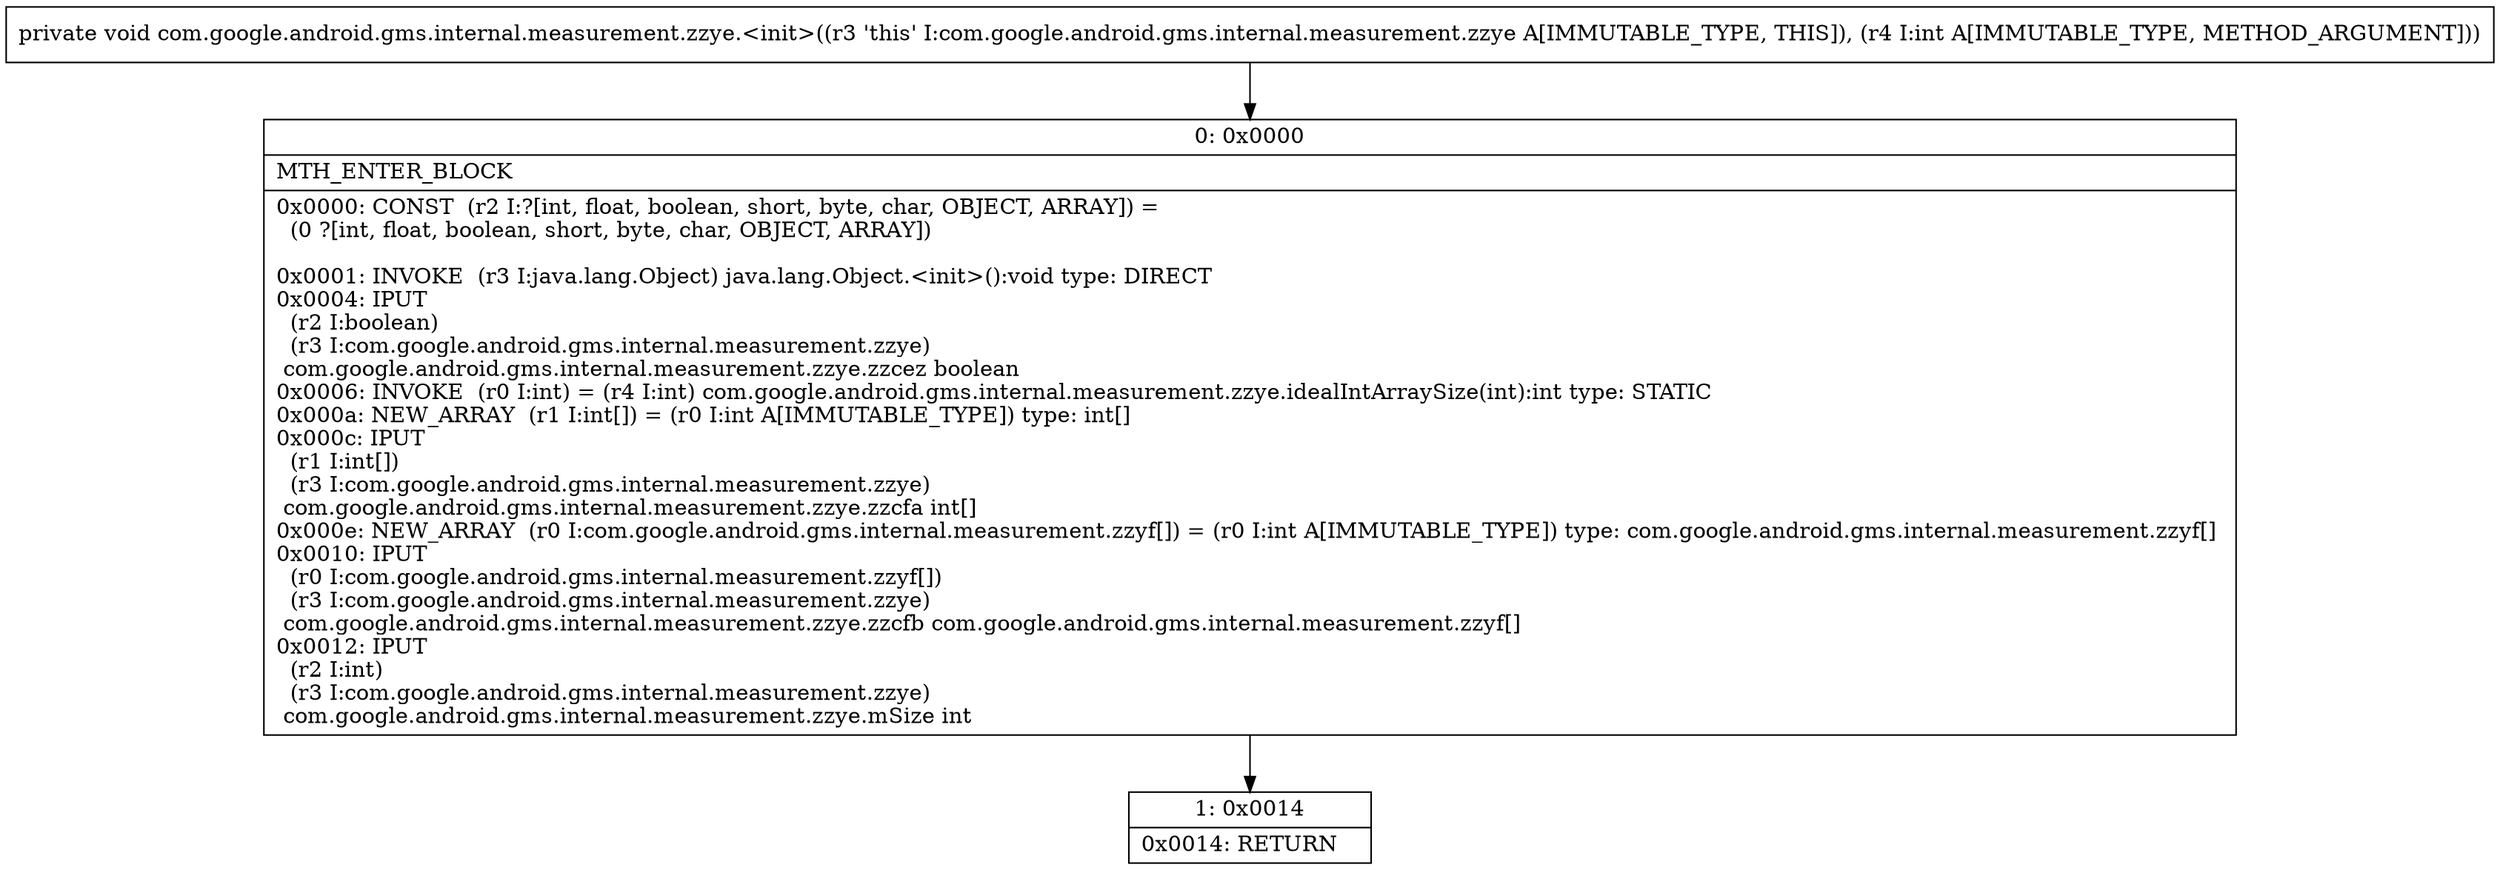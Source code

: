digraph "CFG forcom.google.android.gms.internal.measurement.zzye.\<init\>(I)V" {
Node_0 [shape=record,label="{0\:\ 0x0000|MTH_ENTER_BLOCK\l|0x0000: CONST  (r2 I:?[int, float, boolean, short, byte, char, OBJECT, ARRAY]) = \l  (0 ?[int, float, boolean, short, byte, char, OBJECT, ARRAY])\l \l0x0001: INVOKE  (r3 I:java.lang.Object) java.lang.Object.\<init\>():void type: DIRECT \l0x0004: IPUT  \l  (r2 I:boolean)\l  (r3 I:com.google.android.gms.internal.measurement.zzye)\l com.google.android.gms.internal.measurement.zzye.zzcez boolean \l0x0006: INVOKE  (r0 I:int) = (r4 I:int) com.google.android.gms.internal.measurement.zzye.idealIntArraySize(int):int type: STATIC \l0x000a: NEW_ARRAY  (r1 I:int[]) = (r0 I:int A[IMMUTABLE_TYPE]) type: int[] \l0x000c: IPUT  \l  (r1 I:int[])\l  (r3 I:com.google.android.gms.internal.measurement.zzye)\l com.google.android.gms.internal.measurement.zzye.zzcfa int[] \l0x000e: NEW_ARRAY  (r0 I:com.google.android.gms.internal.measurement.zzyf[]) = (r0 I:int A[IMMUTABLE_TYPE]) type: com.google.android.gms.internal.measurement.zzyf[] \l0x0010: IPUT  \l  (r0 I:com.google.android.gms.internal.measurement.zzyf[])\l  (r3 I:com.google.android.gms.internal.measurement.zzye)\l com.google.android.gms.internal.measurement.zzye.zzcfb com.google.android.gms.internal.measurement.zzyf[] \l0x0012: IPUT  \l  (r2 I:int)\l  (r3 I:com.google.android.gms.internal.measurement.zzye)\l com.google.android.gms.internal.measurement.zzye.mSize int \l}"];
Node_1 [shape=record,label="{1\:\ 0x0014|0x0014: RETURN   \l}"];
MethodNode[shape=record,label="{private void com.google.android.gms.internal.measurement.zzye.\<init\>((r3 'this' I:com.google.android.gms.internal.measurement.zzye A[IMMUTABLE_TYPE, THIS]), (r4 I:int A[IMMUTABLE_TYPE, METHOD_ARGUMENT])) }"];
MethodNode -> Node_0;
Node_0 -> Node_1;
}

